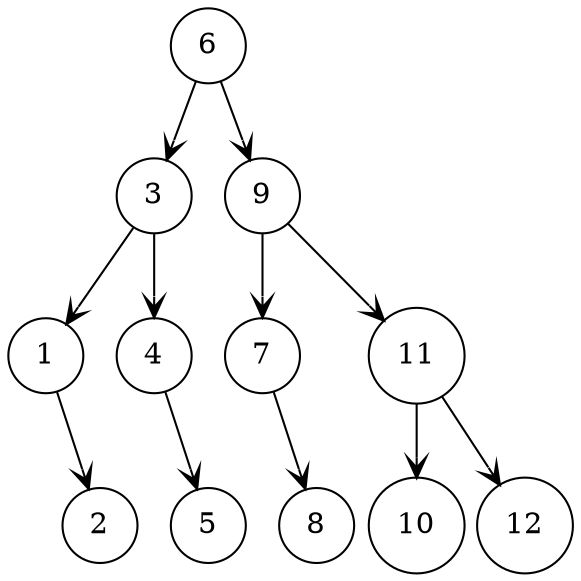 digraph G {
    graph [nodesep=0.1]
    node [shape=circle]
    edge [arrowhead=vee]
    6 -> 3
    6 -> 9
    3 -> 1
    3 -> 4
    9 -> 7
    9 -> 11
    11 -> 10
    11 -> 12
    1 [group=1]
    4 [group=4]
    7 [group=7]
    _1 [group=1, label="", width=0, style=invis]
    1 -> _1 [style=invis]
    1 -> 2
    _4 [group=4, label="", width=0, style=invis]
    4 -> _4 [style=invis]
    4 -> 5
    _7 [group=7, label="", width=0, style=invis]
    7 -> _7 [style=invis]
    7 -> 8
}